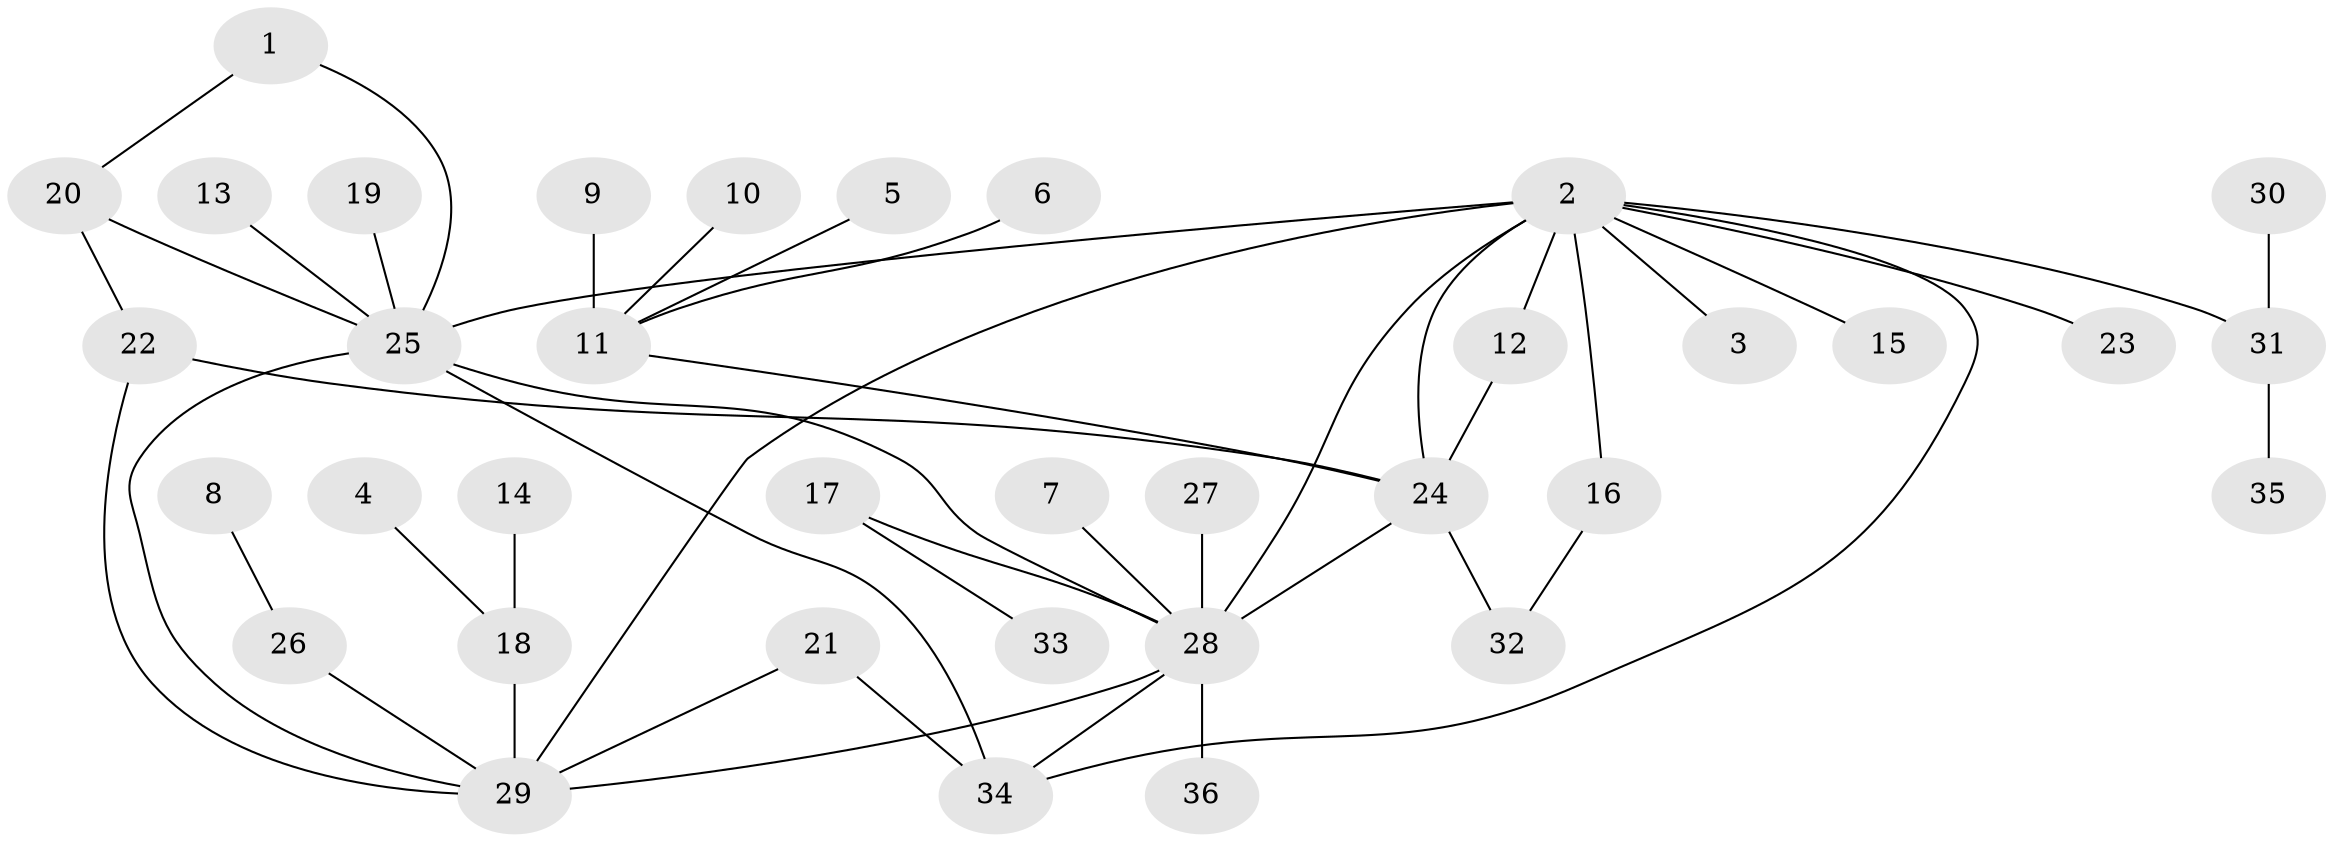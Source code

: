 // original degree distribution, {9: 0.028169014084507043, 5: 0.08450704225352113, 6: 0.028169014084507043, 4: 0.04225352112676056, 10: 0.028169014084507043, 2: 0.16901408450704225, 3: 0.09859154929577464, 1: 0.5211267605633803}
// Generated by graph-tools (version 1.1) at 2025/26/03/09/25 03:26:35]
// undirected, 36 vertices, 47 edges
graph export_dot {
graph [start="1"]
  node [color=gray90,style=filled];
  1;
  2;
  3;
  4;
  5;
  6;
  7;
  8;
  9;
  10;
  11;
  12;
  13;
  14;
  15;
  16;
  17;
  18;
  19;
  20;
  21;
  22;
  23;
  24;
  25;
  26;
  27;
  28;
  29;
  30;
  31;
  32;
  33;
  34;
  35;
  36;
  1 -- 20 [weight=1.0];
  1 -- 25 [weight=1.0];
  2 -- 3 [weight=1.0];
  2 -- 12 [weight=1.0];
  2 -- 15 [weight=1.0];
  2 -- 16 [weight=1.0];
  2 -- 23 [weight=1.0];
  2 -- 24 [weight=1.0];
  2 -- 25 [weight=1.0];
  2 -- 28 [weight=2.0];
  2 -- 29 [weight=2.0];
  2 -- 31 [weight=2.0];
  2 -- 34 [weight=1.0];
  4 -- 18 [weight=1.0];
  5 -- 11 [weight=1.0];
  6 -- 11 [weight=1.0];
  7 -- 28 [weight=1.0];
  8 -- 26 [weight=1.0];
  9 -- 11 [weight=1.0];
  10 -- 11 [weight=1.0];
  11 -- 24 [weight=1.0];
  12 -- 24 [weight=1.0];
  13 -- 25 [weight=1.0];
  14 -- 18 [weight=1.0];
  16 -- 32 [weight=1.0];
  17 -- 28 [weight=1.0];
  17 -- 33 [weight=1.0];
  18 -- 29 [weight=2.0];
  19 -- 25 [weight=1.0];
  20 -- 22 [weight=1.0];
  20 -- 25 [weight=1.0];
  21 -- 29 [weight=1.0];
  21 -- 34 [weight=1.0];
  22 -- 24 [weight=2.0];
  22 -- 29 [weight=1.0];
  24 -- 28 [weight=1.0];
  24 -- 32 [weight=1.0];
  25 -- 28 [weight=1.0];
  25 -- 29 [weight=1.0];
  25 -- 34 [weight=1.0];
  26 -- 29 [weight=1.0];
  27 -- 28 [weight=1.0];
  28 -- 29 [weight=1.0];
  28 -- 34 [weight=1.0];
  28 -- 36 [weight=1.0];
  30 -- 31 [weight=1.0];
  31 -- 35 [weight=1.0];
}
